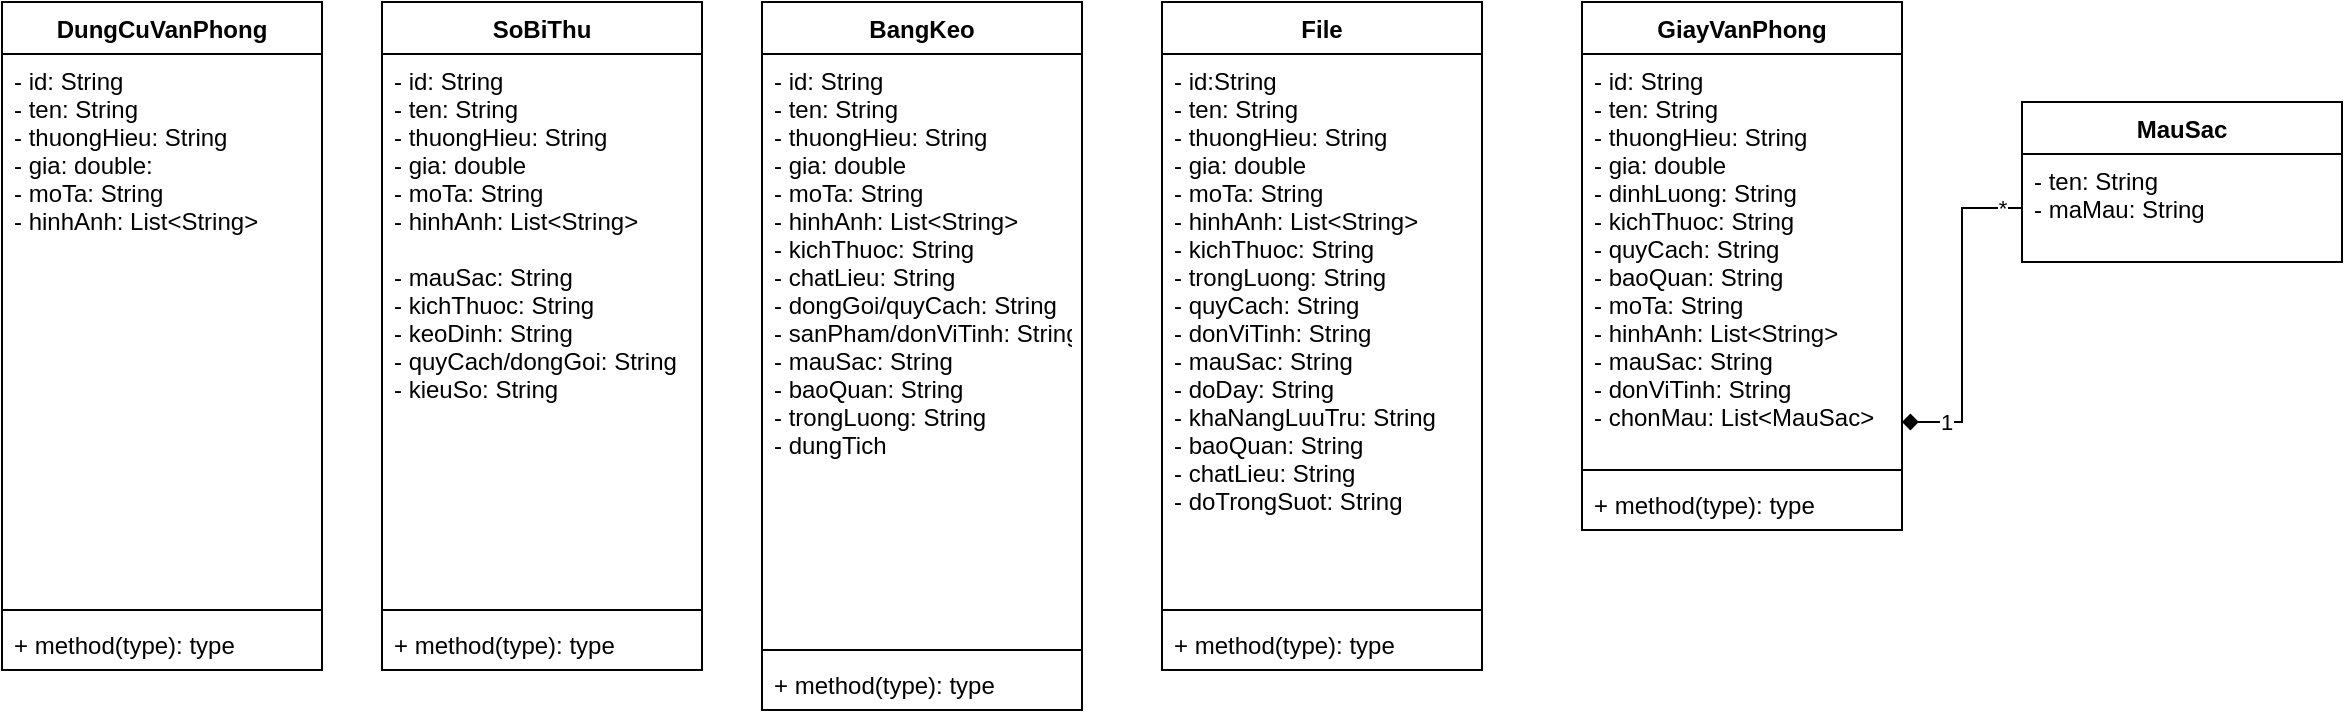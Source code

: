<mxfile version="14.1.8" type="github">
  <diagram id="C5RBs43oDa-KdzZeNtuy" name="Page-1">
    <mxGraphModel dx="2012" dy="645" grid="1" gridSize="10" guides="1" tooltips="1" connect="1" arrows="1" fold="1" page="1" pageScale="1" pageWidth="827" pageHeight="1169" math="0" shadow="0">
      <root>
        <mxCell id="WIyWlLk6GJQsqaUBKTNV-0" />
        <mxCell id="WIyWlLk6GJQsqaUBKTNV-1" parent="WIyWlLk6GJQsqaUBKTNV-0" />
        <mxCell id="7N4hpyPiE46g98wLAyZC-36" value="GiayVanPhong" style="swimlane;fontStyle=1;align=center;verticalAlign=top;childLayout=stackLayout;horizontal=1;startSize=26;horizontalStack=0;resizeParent=1;resizeParentMax=0;resizeLast=0;collapsible=1;marginBottom=0;" vertex="1" parent="WIyWlLk6GJQsqaUBKTNV-1">
          <mxGeometry x="130" y="70" width="160" height="264" as="geometry" />
        </mxCell>
        <mxCell id="7N4hpyPiE46g98wLAyZC-37" value="- id: String&#xa;- ten: String&#xa;- thuongHieu: String&#xa;- gia: double&#xa;- dinhLuong: String&#xa;- kichThuoc: String&#xa;- quyCach: String&#xa;- baoQuan: String&#xa;- moTa: String&#xa;- hinhAnh: List&lt;String&gt;&#xa;- mauSac: String&#xa;- donViTinh: String&#xa;- chonMau: List&lt;MauSac&gt;" style="text;strokeColor=none;fillColor=none;align=left;verticalAlign=top;spacingLeft=4;spacingRight=4;overflow=hidden;rotatable=0;points=[[0,0.5],[1,0.5]];portConstraint=eastwest;" vertex="1" parent="7N4hpyPiE46g98wLAyZC-36">
          <mxGeometry y="26" width="160" height="204" as="geometry" />
        </mxCell>
        <mxCell id="7N4hpyPiE46g98wLAyZC-38" value="" style="line;strokeWidth=1;fillColor=none;align=left;verticalAlign=middle;spacingTop=-1;spacingLeft=3;spacingRight=3;rotatable=0;labelPosition=right;points=[];portConstraint=eastwest;" vertex="1" parent="7N4hpyPiE46g98wLAyZC-36">
          <mxGeometry y="230" width="160" height="8" as="geometry" />
        </mxCell>
        <mxCell id="7N4hpyPiE46g98wLAyZC-39" value="+ method(type): type" style="text;strokeColor=none;fillColor=none;align=left;verticalAlign=top;spacingLeft=4;spacingRight=4;overflow=hidden;rotatable=0;points=[[0,0.5],[1,0.5]];portConstraint=eastwest;" vertex="1" parent="7N4hpyPiE46g98wLAyZC-36">
          <mxGeometry y="238" width="160" height="26" as="geometry" />
        </mxCell>
        <mxCell id="7N4hpyPiE46g98wLAyZC-40" value="MauSac" style="swimlane;fontStyle=1;align=center;verticalAlign=top;childLayout=stackLayout;horizontal=1;startSize=26;horizontalStack=0;resizeParent=1;resizeParentMax=0;resizeLast=0;collapsible=1;marginBottom=0;" vertex="1" parent="WIyWlLk6GJQsqaUBKTNV-1">
          <mxGeometry x="350" y="120" width="160" height="80" as="geometry" />
        </mxCell>
        <mxCell id="7N4hpyPiE46g98wLAyZC-41" value="- ten: String&#xa;- maMau: String" style="text;strokeColor=none;fillColor=none;align=left;verticalAlign=top;spacingLeft=4;spacingRight=4;overflow=hidden;rotatable=0;points=[[0,0.5],[1,0.5]];portConstraint=eastwest;" vertex="1" parent="7N4hpyPiE46g98wLAyZC-40">
          <mxGeometry y="26" width="160" height="54" as="geometry" />
        </mxCell>
        <mxCell id="7N4hpyPiE46g98wLAyZC-44" style="edgeStyle=orthogonalEdgeStyle;rounded=0;orthogonalLoop=1;jettySize=auto;html=1;exitX=0;exitY=0.5;exitDx=0;exitDy=0;entryX=1;entryY=0.902;entryDx=0;entryDy=0;entryPerimeter=0;startArrow=none;startFill=0;endArrow=diamond;endFill=1;" edge="1" parent="WIyWlLk6GJQsqaUBKTNV-1" source="7N4hpyPiE46g98wLAyZC-41" target="7N4hpyPiE46g98wLAyZC-37">
          <mxGeometry relative="1" as="geometry" />
        </mxCell>
        <mxCell id="7N4hpyPiE46g98wLAyZC-45" value="1" style="edgeLabel;html=1;align=center;verticalAlign=middle;resizable=0;points=[];" vertex="1" connectable="0" parent="7N4hpyPiE46g98wLAyZC-44">
          <mxGeometry x="0.739" relative="1" as="geometry">
            <mxPoint as="offset" />
          </mxGeometry>
        </mxCell>
        <mxCell id="7N4hpyPiE46g98wLAyZC-46" value="*" style="edgeLabel;html=1;align=center;verticalAlign=middle;resizable=0;points=[];" vertex="1" connectable="0" parent="7N4hpyPiE46g98wLAyZC-44">
          <mxGeometry x="-0.878" relative="1" as="geometry">
            <mxPoint as="offset" />
          </mxGeometry>
        </mxCell>
        <mxCell id="7N4hpyPiE46g98wLAyZC-47" value="File" style="swimlane;fontStyle=1;align=center;verticalAlign=top;childLayout=stackLayout;horizontal=1;startSize=26;horizontalStack=0;resizeParent=1;resizeParentMax=0;resizeLast=0;collapsible=1;marginBottom=0;" vertex="1" parent="WIyWlLk6GJQsqaUBKTNV-1">
          <mxGeometry x="-80" y="70" width="160" height="334" as="geometry" />
        </mxCell>
        <mxCell id="7N4hpyPiE46g98wLAyZC-48" value="- id:String&#xa;- ten: String&#xa;- thuongHieu: String&#xa;- gia: double&#xa;- moTa: String&#xa;- hinhAnh: List&lt;String&gt;&#xa;- kichThuoc: String&#xa;- trongLuong: String&#xa;- quyCach: String&#xa;- donViTinh: String&#xa;- mauSac: String&#xa;- doDay: String&#xa;- khaNangLuuTru: String&#xa;- baoQuan: String&#xa;- chatLieu: String&#xa;- doTrongSuot: String" style="text;strokeColor=none;fillColor=none;align=left;verticalAlign=top;spacingLeft=4;spacingRight=4;overflow=hidden;rotatable=0;points=[[0,0.5],[1,0.5]];portConstraint=eastwest;" vertex="1" parent="7N4hpyPiE46g98wLAyZC-47">
          <mxGeometry y="26" width="160" height="274" as="geometry" />
        </mxCell>
        <mxCell id="7N4hpyPiE46g98wLAyZC-49" value="" style="line;strokeWidth=1;fillColor=none;align=left;verticalAlign=middle;spacingTop=-1;spacingLeft=3;spacingRight=3;rotatable=0;labelPosition=right;points=[];portConstraint=eastwest;" vertex="1" parent="7N4hpyPiE46g98wLAyZC-47">
          <mxGeometry y="300" width="160" height="8" as="geometry" />
        </mxCell>
        <mxCell id="7N4hpyPiE46g98wLAyZC-50" value="+ method(type): type" style="text;strokeColor=none;fillColor=none;align=left;verticalAlign=top;spacingLeft=4;spacingRight=4;overflow=hidden;rotatable=0;points=[[0,0.5],[1,0.5]];portConstraint=eastwest;" vertex="1" parent="7N4hpyPiE46g98wLAyZC-47">
          <mxGeometry y="308" width="160" height="26" as="geometry" />
        </mxCell>
        <mxCell id="7N4hpyPiE46g98wLAyZC-51" value="BangKeo" style="swimlane;fontStyle=1;align=center;verticalAlign=top;childLayout=stackLayout;horizontal=1;startSize=26;horizontalStack=0;resizeParent=1;resizeParentMax=0;resizeLast=0;collapsible=1;marginBottom=0;" vertex="1" parent="WIyWlLk6GJQsqaUBKTNV-1">
          <mxGeometry x="-280" y="70" width="160" height="354" as="geometry" />
        </mxCell>
        <mxCell id="7N4hpyPiE46g98wLAyZC-52" value="- id: String&#xa;- ten: String&#xa;- thuongHieu: String&#xa;- gia: double&#xa;- moTa: String&#xa;- hinhAnh: List&lt;String&gt;&#xa;- kichThuoc: String&#xa;- chatLieu: String&#xa;- dongGoi/quyCach: String&#xa;- sanPham/donViTinh: String&#xa;- mauSac: String&#xa;- baoQuan: String&#xa;- trongLuong: String&#xa;- dungTich" style="text;strokeColor=none;fillColor=none;align=left;verticalAlign=top;spacingLeft=4;spacingRight=4;overflow=hidden;rotatable=0;points=[[0,0.5],[1,0.5]];portConstraint=eastwest;" vertex="1" parent="7N4hpyPiE46g98wLAyZC-51">
          <mxGeometry y="26" width="160" height="294" as="geometry" />
        </mxCell>
        <mxCell id="7N4hpyPiE46g98wLAyZC-53" value="" style="line;strokeWidth=1;fillColor=none;align=left;verticalAlign=middle;spacingTop=-1;spacingLeft=3;spacingRight=3;rotatable=0;labelPosition=right;points=[];portConstraint=eastwest;" vertex="1" parent="7N4hpyPiE46g98wLAyZC-51">
          <mxGeometry y="320" width="160" height="8" as="geometry" />
        </mxCell>
        <mxCell id="7N4hpyPiE46g98wLAyZC-54" value="+ method(type): type" style="text;strokeColor=none;fillColor=none;align=left;verticalAlign=top;spacingLeft=4;spacingRight=4;overflow=hidden;rotatable=0;points=[[0,0.5],[1,0.5]];portConstraint=eastwest;" vertex="1" parent="7N4hpyPiE46g98wLAyZC-51">
          <mxGeometry y="328" width="160" height="26" as="geometry" />
        </mxCell>
        <mxCell id="7N4hpyPiE46g98wLAyZC-55" value="SoBiThu" style="swimlane;fontStyle=1;align=center;verticalAlign=top;childLayout=stackLayout;horizontal=1;startSize=26;horizontalStack=0;resizeParent=1;resizeParentMax=0;resizeLast=0;collapsible=1;marginBottom=0;" vertex="1" parent="WIyWlLk6GJQsqaUBKTNV-1">
          <mxGeometry x="-470" y="70" width="160" height="334" as="geometry" />
        </mxCell>
        <mxCell id="7N4hpyPiE46g98wLAyZC-56" value="- id: String&#xa;- ten: String&#xa;- thuongHieu: String&#xa;- gia: double&#xa;- moTa: String&#xa;- hinhAnh: List&lt;String&gt;&#xa;&#xa;- mauSac: String&#xa;- kichThuoc: String&#xa;- keoDinh: String&#xa;- quyCach/dongGoi: String&#xa;- kieuSo: String" style="text;strokeColor=none;fillColor=none;align=left;verticalAlign=top;spacingLeft=4;spacingRight=4;overflow=hidden;rotatable=0;points=[[0,0.5],[1,0.5]];portConstraint=eastwest;" vertex="1" parent="7N4hpyPiE46g98wLAyZC-55">
          <mxGeometry y="26" width="160" height="274" as="geometry" />
        </mxCell>
        <mxCell id="7N4hpyPiE46g98wLAyZC-57" value="" style="line;strokeWidth=1;fillColor=none;align=left;verticalAlign=middle;spacingTop=-1;spacingLeft=3;spacingRight=3;rotatable=0;labelPosition=right;points=[];portConstraint=eastwest;" vertex="1" parent="7N4hpyPiE46g98wLAyZC-55">
          <mxGeometry y="300" width="160" height="8" as="geometry" />
        </mxCell>
        <mxCell id="7N4hpyPiE46g98wLAyZC-58" value="+ method(type): type" style="text;strokeColor=none;fillColor=none;align=left;verticalAlign=top;spacingLeft=4;spacingRight=4;overflow=hidden;rotatable=0;points=[[0,0.5],[1,0.5]];portConstraint=eastwest;" vertex="1" parent="7N4hpyPiE46g98wLAyZC-55">
          <mxGeometry y="308" width="160" height="26" as="geometry" />
        </mxCell>
        <mxCell id="7N4hpyPiE46g98wLAyZC-59" value="DungCuVanPhong" style="swimlane;fontStyle=1;align=center;verticalAlign=top;childLayout=stackLayout;horizontal=1;startSize=26;horizontalStack=0;resizeParent=1;resizeParentMax=0;resizeLast=0;collapsible=1;marginBottom=0;" vertex="1" parent="WIyWlLk6GJQsqaUBKTNV-1">
          <mxGeometry x="-660" y="70" width="160" height="334" as="geometry" />
        </mxCell>
        <mxCell id="7N4hpyPiE46g98wLAyZC-60" value="- id: String&#xa;- ten: String&#xa;- thuongHieu: String&#xa;- gia: double:&#xa;- moTa: String&#xa;- hinhAnh: List&lt;String&gt;" style="text;strokeColor=none;fillColor=none;align=left;verticalAlign=top;spacingLeft=4;spacingRight=4;overflow=hidden;rotatable=0;points=[[0,0.5],[1,0.5]];portConstraint=eastwest;" vertex="1" parent="7N4hpyPiE46g98wLAyZC-59">
          <mxGeometry y="26" width="160" height="274" as="geometry" />
        </mxCell>
        <mxCell id="7N4hpyPiE46g98wLAyZC-61" value="" style="line;strokeWidth=1;fillColor=none;align=left;verticalAlign=middle;spacingTop=-1;spacingLeft=3;spacingRight=3;rotatable=0;labelPosition=right;points=[];portConstraint=eastwest;" vertex="1" parent="7N4hpyPiE46g98wLAyZC-59">
          <mxGeometry y="300" width="160" height="8" as="geometry" />
        </mxCell>
        <mxCell id="7N4hpyPiE46g98wLAyZC-62" value="+ method(type): type" style="text;strokeColor=none;fillColor=none;align=left;verticalAlign=top;spacingLeft=4;spacingRight=4;overflow=hidden;rotatable=0;points=[[0,0.5],[1,0.5]];portConstraint=eastwest;" vertex="1" parent="7N4hpyPiE46g98wLAyZC-59">
          <mxGeometry y="308" width="160" height="26" as="geometry" />
        </mxCell>
      </root>
    </mxGraphModel>
  </diagram>
</mxfile>
